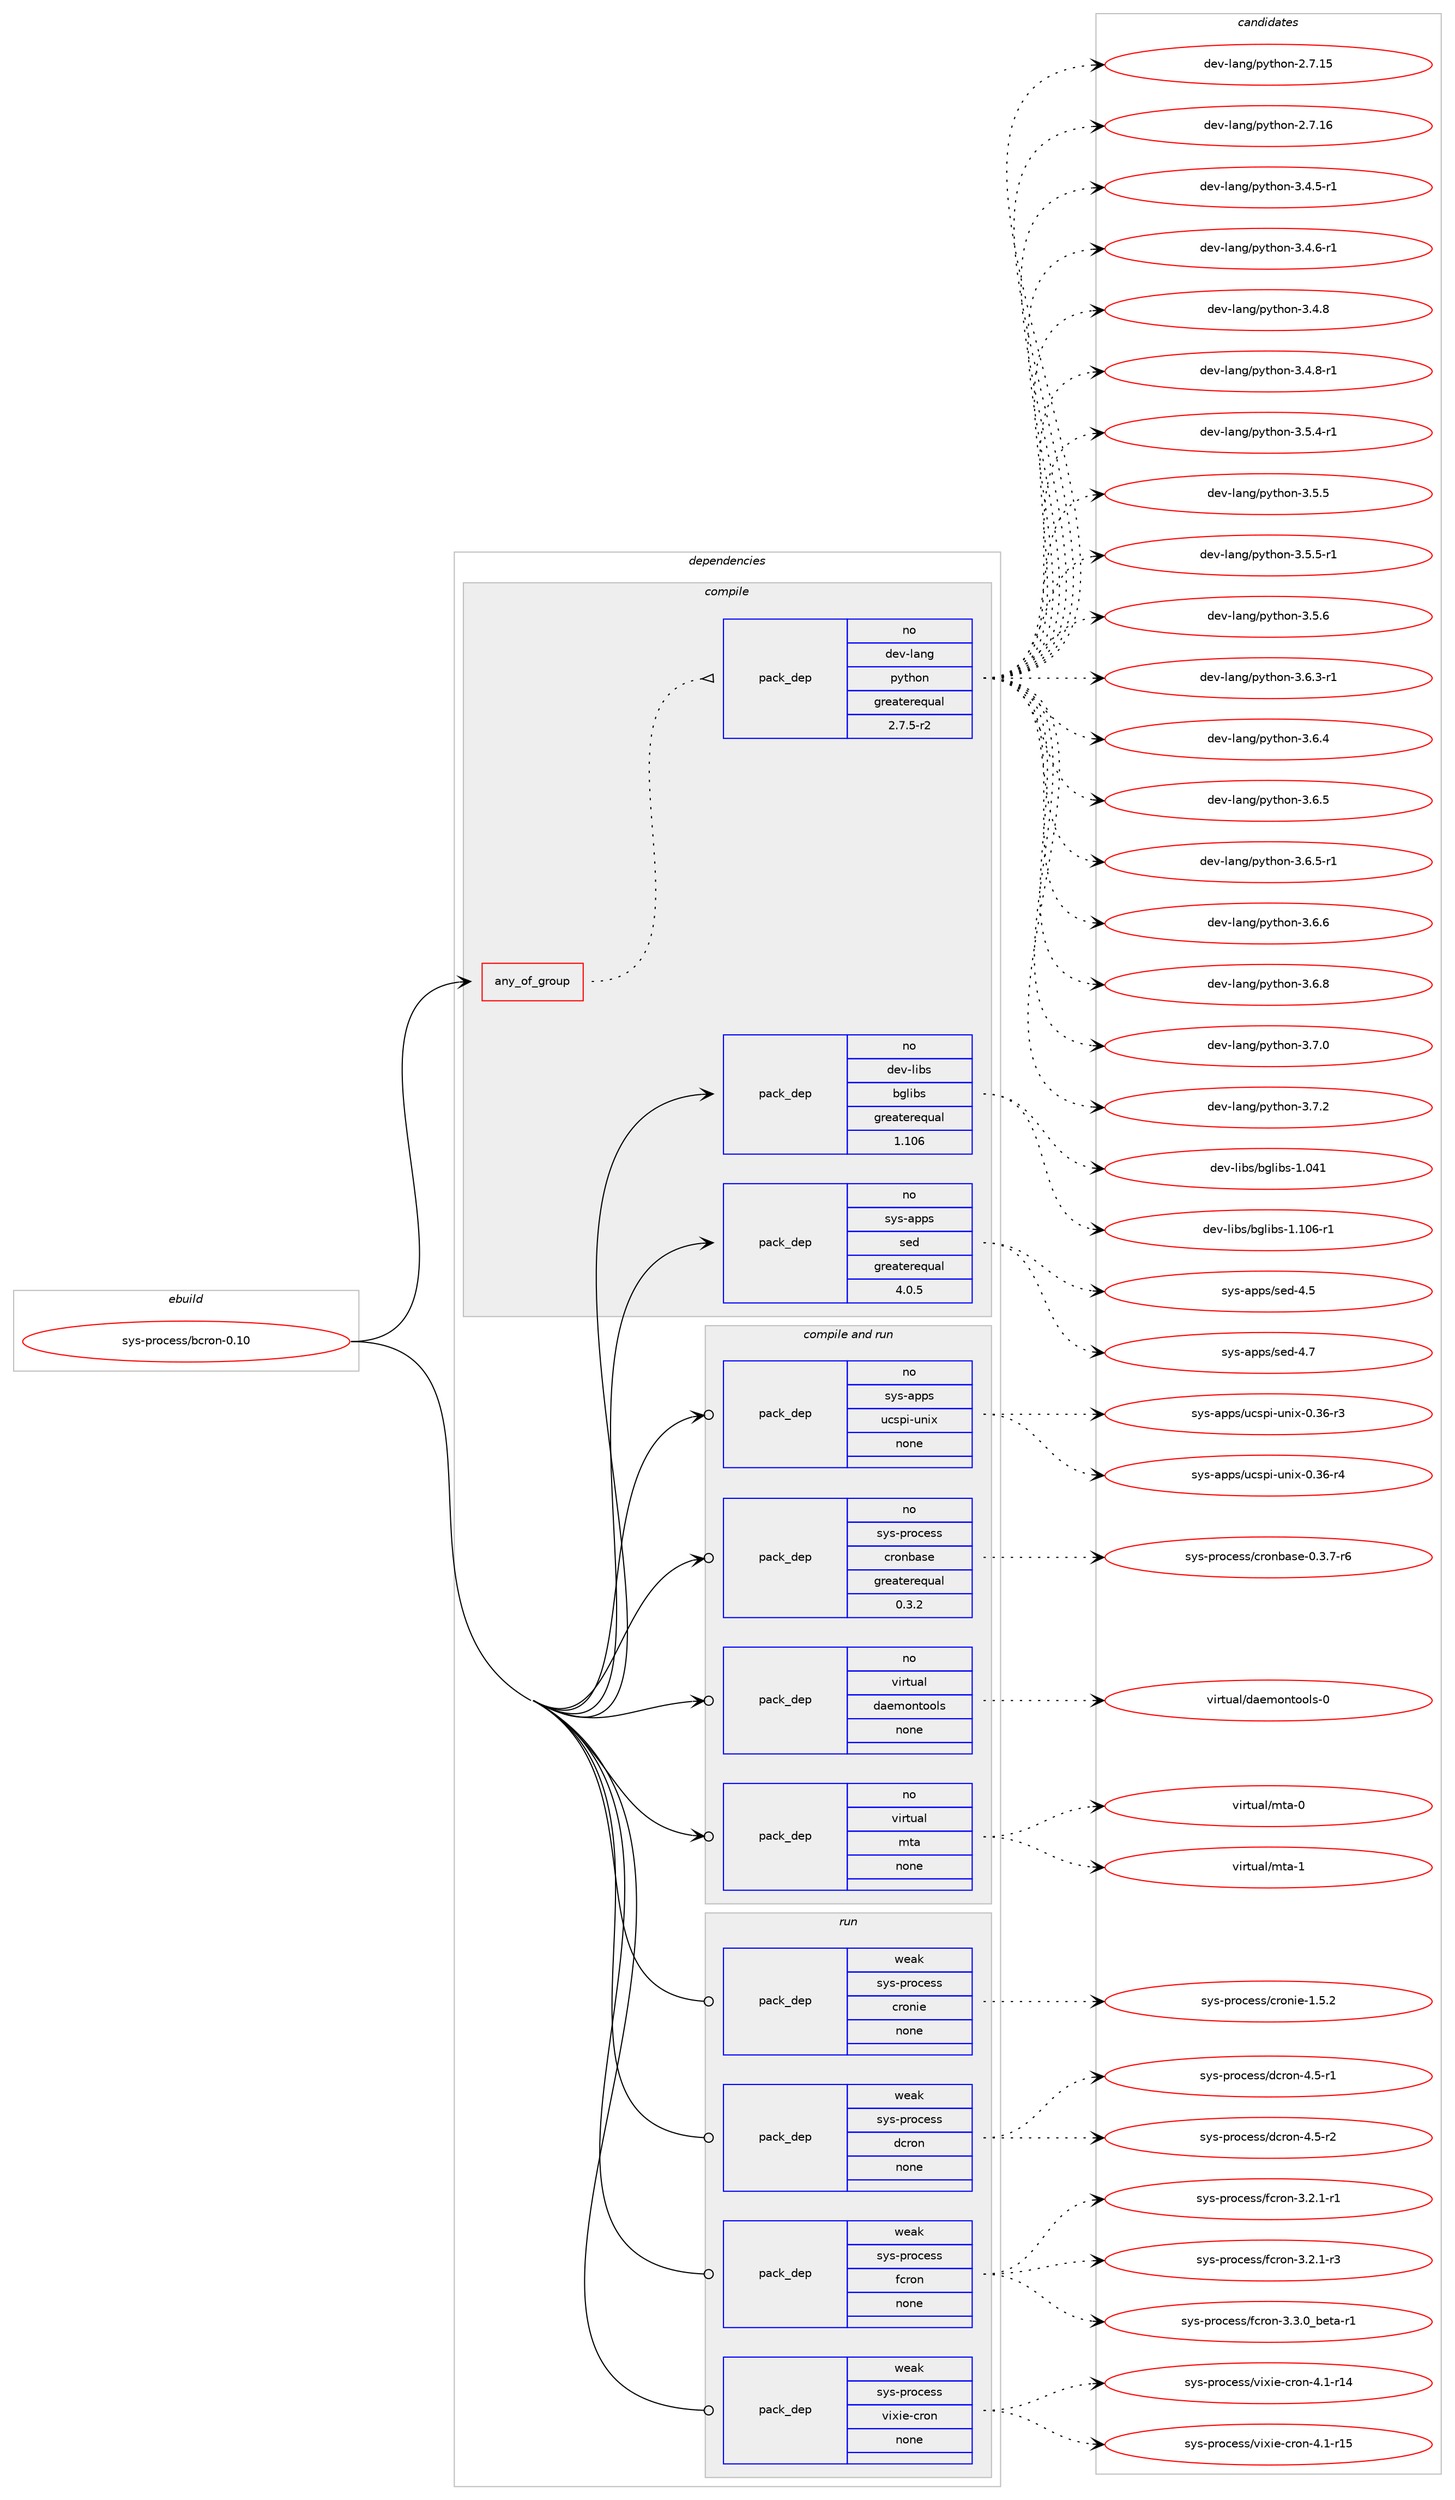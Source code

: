 digraph prolog {

# *************
# Graph options
# *************

newrank=true;
concentrate=true;
compound=true;
graph [rankdir=LR,fontname=Helvetica,fontsize=10,ranksep=1.5];#, ranksep=2.5, nodesep=0.2];
edge  [arrowhead=vee];
node  [fontname=Helvetica,fontsize=10];

# **********
# The ebuild
# **********

subgraph cluster_leftcol {
color=gray;
rank=same;
label=<<i>ebuild</i>>;
id [label="sys-process/bcron-0.10", color=red, width=4, href="../sys-process/bcron-0.10.svg"];
}

# ****************
# The dependencies
# ****************

subgraph cluster_midcol {
color=gray;
label=<<i>dependencies</i>>;
subgraph cluster_compile {
fillcolor="#eeeeee";
style=filled;
label=<<i>compile</i>>;
subgraph any27776 {
dependency1740270 [label=<<TABLE BORDER="0" CELLBORDER="1" CELLSPACING="0" CELLPADDING="4"><TR><TD CELLPADDING="10">any_of_group</TD></TR></TABLE>>, shape=none, color=red];subgraph pack1249066 {
dependency1740271 [label=<<TABLE BORDER="0" CELLBORDER="1" CELLSPACING="0" CELLPADDING="4" WIDTH="220"><TR><TD ROWSPAN="6" CELLPADDING="30">pack_dep</TD></TR><TR><TD WIDTH="110">no</TD></TR><TR><TD>dev-lang</TD></TR><TR><TD>python</TD></TR><TR><TD>greaterequal</TD></TR><TR><TD>2.7.5-r2</TD></TR></TABLE>>, shape=none, color=blue];
}
dependency1740270:e -> dependency1740271:w [weight=20,style="dotted",arrowhead="oinv"];
}
id:e -> dependency1740270:w [weight=20,style="solid",arrowhead="vee"];
subgraph pack1249067 {
dependency1740272 [label=<<TABLE BORDER="0" CELLBORDER="1" CELLSPACING="0" CELLPADDING="4" WIDTH="220"><TR><TD ROWSPAN="6" CELLPADDING="30">pack_dep</TD></TR><TR><TD WIDTH="110">no</TD></TR><TR><TD>dev-libs</TD></TR><TR><TD>bglibs</TD></TR><TR><TD>greaterequal</TD></TR><TR><TD>1.106</TD></TR></TABLE>>, shape=none, color=blue];
}
id:e -> dependency1740272:w [weight=20,style="solid",arrowhead="vee"];
subgraph pack1249068 {
dependency1740273 [label=<<TABLE BORDER="0" CELLBORDER="1" CELLSPACING="0" CELLPADDING="4" WIDTH="220"><TR><TD ROWSPAN="6" CELLPADDING="30">pack_dep</TD></TR><TR><TD WIDTH="110">no</TD></TR><TR><TD>sys-apps</TD></TR><TR><TD>sed</TD></TR><TR><TD>greaterequal</TD></TR><TR><TD>4.0.5</TD></TR></TABLE>>, shape=none, color=blue];
}
id:e -> dependency1740273:w [weight=20,style="solid",arrowhead="vee"];
}
subgraph cluster_compileandrun {
fillcolor="#eeeeee";
style=filled;
label=<<i>compile and run</i>>;
subgraph pack1249069 {
dependency1740274 [label=<<TABLE BORDER="0" CELLBORDER="1" CELLSPACING="0" CELLPADDING="4" WIDTH="220"><TR><TD ROWSPAN="6" CELLPADDING="30">pack_dep</TD></TR><TR><TD WIDTH="110">no</TD></TR><TR><TD>sys-apps</TD></TR><TR><TD>ucspi-unix</TD></TR><TR><TD>none</TD></TR><TR><TD></TD></TR></TABLE>>, shape=none, color=blue];
}
id:e -> dependency1740274:w [weight=20,style="solid",arrowhead="odotvee"];
subgraph pack1249070 {
dependency1740275 [label=<<TABLE BORDER="0" CELLBORDER="1" CELLSPACING="0" CELLPADDING="4" WIDTH="220"><TR><TD ROWSPAN="6" CELLPADDING="30">pack_dep</TD></TR><TR><TD WIDTH="110">no</TD></TR><TR><TD>sys-process</TD></TR><TR><TD>cronbase</TD></TR><TR><TD>greaterequal</TD></TR><TR><TD>0.3.2</TD></TR></TABLE>>, shape=none, color=blue];
}
id:e -> dependency1740275:w [weight=20,style="solid",arrowhead="odotvee"];
subgraph pack1249071 {
dependency1740276 [label=<<TABLE BORDER="0" CELLBORDER="1" CELLSPACING="0" CELLPADDING="4" WIDTH="220"><TR><TD ROWSPAN="6" CELLPADDING="30">pack_dep</TD></TR><TR><TD WIDTH="110">no</TD></TR><TR><TD>virtual</TD></TR><TR><TD>daemontools</TD></TR><TR><TD>none</TD></TR><TR><TD></TD></TR></TABLE>>, shape=none, color=blue];
}
id:e -> dependency1740276:w [weight=20,style="solid",arrowhead="odotvee"];
subgraph pack1249072 {
dependency1740277 [label=<<TABLE BORDER="0" CELLBORDER="1" CELLSPACING="0" CELLPADDING="4" WIDTH="220"><TR><TD ROWSPAN="6" CELLPADDING="30">pack_dep</TD></TR><TR><TD WIDTH="110">no</TD></TR><TR><TD>virtual</TD></TR><TR><TD>mta</TD></TR><TR><TD>none</TD></TR><TR><TD></TD></TR></TABLE>>, shape=none, color=blue];
}
id:e -> dependency1740277:w [weight=20,style="solid",arrowhead="odotvee"];
}
subgraph cluster_run {
fillcolor="#eeeeee";
style=filled;
label=<<i>run</i>>;
subgraph pack1249073 {
dependency1740278 [label=<<TABLE BORDER="0" CELLBORDER="1" CELLSPACING="0" CELLPADDING="4" WIDTH="220"><TR><TD ROWSPAN="6" CELLPADDING="30">pack_dep</TD></TR><TR><TD WIDTH="110">weak</TD></TR><TR><TD>sys-process</TD></TR><TR><TD>cronie</TD></TR><TR><TD>none</TD></TR><TR><TD></TD></TR></TABLE>>, shape=none, color=blue];
}
id:e -> dependency1740278:w [weight=20,style="solid",arrowhead="odot"];
subgraph pack1249074 {
dependency1740279 [label=<<TABLE BORDER="0" CELLBORDER="1" CELLSPACING="0" CELLPADDING="4" WIDTH="220"><TR><TD ROWSPAN="6" CELLPADDING="30">pack_dep</TD></TR><TR><TD WIDTH="110">weak</TD></TR><TR><TD>sys-process</TD></TR><TR><TD>dcron</TD></TR><TR><TD>none</TD></TR><TR><TD></TD></TR></TABLE>>, shape=none, color=blue];
}
id:e -> dependency1740279:w [weight=20,style="solid",arrowhead="odot"];
subgraph pack1249075 {
dependency1740280 [label=<<TABLE BORDER="0" CELLBORDER="1" CELLSPACING="0" CELLPADDING="4" WIDTH="220"><TR><TD ROWSPAN="6" CELLPADDING="30">pack_dep</TD></TR><TR><TD WIDTH="110">weak</TD></TR><TR><TD>sys-process</TD></TR><TR><TD>fcron</TD></TR><TR><TD>none</TD></TR><TR><TD></TD></TR></TABLE>>, shape=none, color=blue];
}
id:e -> dependency1740280:w [weight=20,style="solid",arrowhead="odot"];
subgraph pack1249076 {
dependency1740281 [label=<<TABLE BORDER="0" CELLBORDER="1" CELLSPACING="0" CELLPADDING="4" WIDTH="220"><TR><TD ROWSPAN="6" CELLPADDING="30">pack_dep</TD></TR><TR><TD WIDTH="110">weak</TD></TR><TR><TD>sys-process</TD></TR><TR><TD>vixie-cron</TD></TR><TR><TD>none</TD></TR><TR><TD></TD></TR></TABLE>>, shape=none, color=blue];
}
id:e -> dependency1740281:w [weight=20,style="solid",arrowhead="odot"];
}
}

# **************
# The candidates
# **************

subgraph cluster_choices {
rank=same;
color=gray;
label=<<i>candidates</i>>;

subgraph choice1249066 {
color=black;
nodesep=1;
choice10010111845108971101034711212111610411111045504655464953 [label="dev-lang/python-2.7.15", color=red, width=4,href="../dev-lang/python-2.7.15.svg"];
choice10010111845108971101034711212111610411111045504655464954 [label="dev-lang/python-2.7.16", color=red, width=4,href="../dev-lang/python-2.7.16.svg"];
choice1001011184510897110103471121211161041111104551465246534511449 [label="dev-lang/python-3.4.5-r1", color=red, width=4,href="../dev-lang/python-3.4.5-r1.svg"];
choice1001011184510897110103471121211161041111104551465246544511449 [label="dev-lang/python-3.4.6-r1", color=red, width=4,href="../dev-lang/python-3.4.6-r1.svg"];
choice100101118451089711010347112121116104111110455146524656 [label="dev-lang/python-3.4.8", color=red, width=4,href="../dev-lang/python-3.4.8.svg"];
choice1001011184510897110103471121211161041111104551465246564511449 [label="dev-lang/python-3.4.8-r1", color=red, width=4,href="../dev-lang/python-3.4.8-r1.svg"];
choice1001011184510897110103471121211161041111104551465346524511449 [label="dev-lang/python-3.5.4-r1", color=red, width=4,href="../dev-lang/python-3.5.4-r1.svg"];
choice100101118451089711010347112121116104111110455146534653 [label="dev-lang/python-3.5.5", color=red, width=4,href="../dev-lang/python-3.5.5.svg"];
choice1001011184510897110103471121211161041111104551465346534511449 [label="dev-lang/python-3.5.5-r1", color=red, width=4,href="../dev-lang/python-3.5.5-r1.svg"];
choice100101118451089711010347112121116104111110455146534654 [label="dev-lang/python-3.5.6", color=red, width=4,href="../dev-lang/python-3.5.6.svg"];
choice1001011184510897110103471121211161041111104551465446514511449 [label="dev-lang/python-3.6.3-r1", color=red, width=4,href="../dev-lang/python-3.6.3-r1.svg"];
choice100101118451089711010347112121116104111110455146544652 [label="dev-lang/python-3.6.4", color=red, width=4,href="../dev-lang/python-3.6.4.svg"];
choice100101118451089711010347112121116104111110455146544653 [label="dev-lang/python-3.6.5", color=red, width=4,href="../dev-lang/python-3.6.5.svg"];
choice1001011184510897110103471121211161041111104551465446534511449 [label="dev-lang/python-3.6.5-r1", color=red, width=4,href="../dev-lang/python-3.6.5-r1.svg"];
choice100101118451089711010347112121116104111110455146544654 [label="dev-lang/python-3.6.6", color=red, width=4,href="../dev-lang/python-3.6.6.svg"];
choice100101118451089711010347112121116104111110455146544656 [label="dev-lang/python-3.6.8", color=red, width=4,href="../dev-lang/python-3.6.8.svg"];
choice100101118451089711010347112121116104111110455146554648 [label="dev-lang/python-3.7.0", color=red, width=4,href="../dev-lang/python-3.7.0.svg"];
choice100101118451089711010347112121116104111110455146554650 [label="dev-lang/python-3.7.2", color=red, width=4,href="../dev-lang/python-3.7.2.svg"];
dependency1740271:e -> choice10010111845108971101034711212111610411111045504655464953:w [style=dotted,weight="100"];
dependency1740271:e -> choice10010111845108971101034711212111610411111045504655464954:w [style=dotted,weight="100"];
dependency1740271:e -> choice1001011184510897110103471121211161041111104551465246534511449:w [style=dotted,weight="100"];
dependency1740271:e -> choice1001011184510897110103471121211161041111104551465246544511449:w [style=dotted,weight="100"];
dependency1740271:e -> choice100101118451089711010347112121116104111110455146524656:w [style=dotted,weight="100"];
dependency1740271:e -> choice1001011184510897110103471121211161041111104551465246564511449:w [style=dotted,weight="100"];
dependency1740271:e -> choice1001011184510897110103471121211161041111104551465346524511449:w [style=dotted,weight="100"];
dependency1740271:e -> choice100101118451089711010347112121116104111110455146534653:w [style=dotted,weight="100"];
dependency1740271:e -> choice1001011184510897110103471121211161041111104551465346534511449:w [style=dotted,weight="100"];
dependency1740271:e -> choice100101118451089711010347112121116104111110455146534654:w [style=dotted,weight="100"];
dependency1740271:e -> choice1001011184510897110103471121211161041111104551465446514511449:w [style=dotted,weight="100"];
dependency1740271:e -> choice100101118451089711010347112121116104111110455146544652:w [style=dotted,weight="100"];
dependency1740271:e -> choice100101118451089711010347112121116104111110455146544653:w [style=dotted,weight="100"];
dependency1740271:e -> choice1001011184510897110103471121211161041111104551465446534511449:w [style=dotted,weight="100"];
dependency1740271:e -> choice100101118451089711010347112121116104111110455146544654:w [style=dotted,weight="100"];
dependency1740271:e -> choice100101118451089711010347112121116104111110455146544656:w [style=dotted,weight="100"];
dependency1740271:e -> choice100101118451089711010347112121116104111110455146554648:w [style=dotted,weight="100"];
dependency1740271:e -> choice100101118451089711010347112121116104111110455146554650:w [style=dotted,weight="100"];
}
subgraph choice1249067 {
color=black;
nodesep=1;
choice1001011184510810598115479810310810598115454946485249 [label="dev-libs/bglibs-1.041", color=red, width=4,href="../dev-libs/bglibs-1.041.svg"];
choice10010111845108105981154798103108105981154549464948544511449 [label="dev-libs/bglibs-1.106-r1", color=red, width=4,href="../dev-libs/bglibs-1.106-r1.svg"];
dependency1740272:e -> choice1001011184510810598115479810310810598115454946485249:w [style=dotted,weight="100"];
dependency1740272:e -> choice10010111845108105981154798103108105981154549464948544511449:w [style=dotted,weight="100"];
}
subgraph choice1249068 {
color=black;
nodesep=1;
choice11512111545971121121154711510110045524653 [label="sys-apps/sed-4.5", color=red, width=4,href="../sys-apps/sed-4.5.svg"];
choice11512111545971121121154711510110045524655 [label="sys-apps/sed-4.7", color=red, width=4,href="../sys-apps/sed-4.7.svg"];
dependency1740273:e -> choice11512111545971121121154711510110045524653:w [style=dotted,weight="100"];
dependency1740273:e -> choice11512111545971121121154711510110045524655:w [style=dotted,weight="100"];
}
subgraph choice1249069 {
color=black;
nodesep=1;
choice115121115459711211211547117991151121054511711010512045484651544511451 [label="sys-apps/ucspi-unix-0.36-r3", color=red, width=4,href="../sys-apps/ucspi-unix-0.36-r3.svg"];
choice115121115459711211211547117991151121054511711010512045484651544511452 [label="sys-apps/ucspi-unix-0.36-r4", color=red, width=4,href="../sys-apps/ucspi-unix-0.36-r4.svg"];
dependency1740274:e -> choice115121115459711211211547117991151121054511711010512045484651544511451:w [style=dotted,weight="100"];
dependency1740274:e -> choice115121115459711211211547117991151121054511711010512045484651544511452:w [style=dotted,weight="100"];
}
subgraph choice1249070 {
color=black;
nodesep=1;
choice1151211154511211411199101115115479911411111098971151014548465146554511454 [label="sys-process/cronbase-0.3.7-r6", color=red, width=4,href="../sys-process/cronbase-0.3.7-r6.svg"];
dependency1740275:e -> choice1151211154511211411199101115115479911411111098971151014548465146554511454:w [style=dotted,weight="100"];
}
subgraph choice1249071 {
color=black;
nodesep=1;
choice1181051141161179710847100971011091111101161111111081154548 [label="virtual/daemontools-0", color=red, width=4,href="../virtual/daemontools-0.svg"];
dependency1740276:e -> choice1181051141161179710847100971011091111101161111111081154548:w [style=dotted,weight="100"];
}
subgraph choice1249072 {
color=black;
nodesep=1;
choice1181051141161179710847109116974548 [label="virtual/mta-0", color=red, width=4,href="../virtual/mta-0.svg"];
choice1181051141161179710847109116974549 [label="virtual/mta-1", color=red, width=4,href="../virtual/mta-1.svg"];
dependency1740277:e -> choice1181051141161179710847109116974548:w [style=dotted,weight="100"];
dependency1740277:e -> choice1181051141161179710847109116974549:w [style=dotted,weight="100"];
}
subgraph choice1249073 {
color=black;
nodesep=1;
choice11512111545112114111991011151154799114111110105101454946534650 [label="sys-process/cronie-1.5.2", color=red, width=4,href="../sys-process/cronie-1.5.2.svg"];
dependency1740278:e -> choice11512111545112114111991011151154799114111110105101454946534650:w [style=dotted,weight="100"];
}
subgraph choice1249074 {
color=black;
nodesep=1;
choice11512111545112114111991011151154710099114111110455246534511449 [label="sys-process/dcron-4.5-r1", color=red, width=4,href="../sys-process/dcron-4.5-r1.svg"];
choice11512111545112114111991011151154710099114111110455246534511450 [label="sys-process/dcron-4.5-r2", color=red, width=4,href="../sys-process/dcron-4.5-r2.svg"];
dependency1740279:e -> choice11512111545112114111991011151154710099114111110455246534511449:w [style=dotted,weight="100"];
dependency1740279:e -> choice11512111545112114111991011151154710099114111110455246534511450:w [style=dotted,weight="100"];
}
subgraph choice1249075 {
color=black;
nodesep=1;
choice115121115451121141119910111511547102991141111104551465046494511449 [label="sys-process/fcron-3.2.1-r1", color=red, width=4,href="../sys-process/fcron-3.2.1-r1.svg"];
choice115121115451121141119910111511547102991141111104551465046494511451 [label="sys-process/fcron-3.2.1-r3", color=red, width=4,href="../sys-process/fcron-3.2.1-r3.svg"];
choice115121115451121141119910111511547102991141111104551465146489598101116974511449 [label="sys-process/fcron-3.3.0_beta-r1", color=red, width=4,href="../sys-process/fcron-3.3.0_beta-r1.svg"];
dependency1740280:e -> choice115121115451121141119910111511547102991141111104551465046494511449:w [style=dotted,weight="100"];
dependency1740280:e -> choice115121115451121141119910111511547102991141111104551465046494511451:w [style=dotted,weight="100"];
dependency1740280:e -> choice115121115451121141119910111511547102991141111104551465146489598101116974511449:w [style=dotted,weight="100"];
}
subgraph choice1249076 {
color=black;
nodesep=1;
choice115121115451121141119910111511547118105120105101459911411111045524649451144952 [label="sys-process/vixie-cron-4.1-r14", color=red, width=4,href="../sys-process/vixie-cron-4.1-r14.svg"];
choice115121115451121141119910111511547118105120105101459911411111045524649451144953 [label="sys-process/vixie-cron-4.1-r15", color=red, width=4,href="../sys-process/vixie-cron-4.1-r15.svg"];
dependency1740281:e -> choice115121115451121141119910111511547118105120105101459911411111045524649451144952:w [style=dotted,weight="100"];
dependency1740281:e -> choice115121115451121141119910111511547118105120105101459911411111045524649451144953:w [style=dotted,weight="100"];
}
}

}
